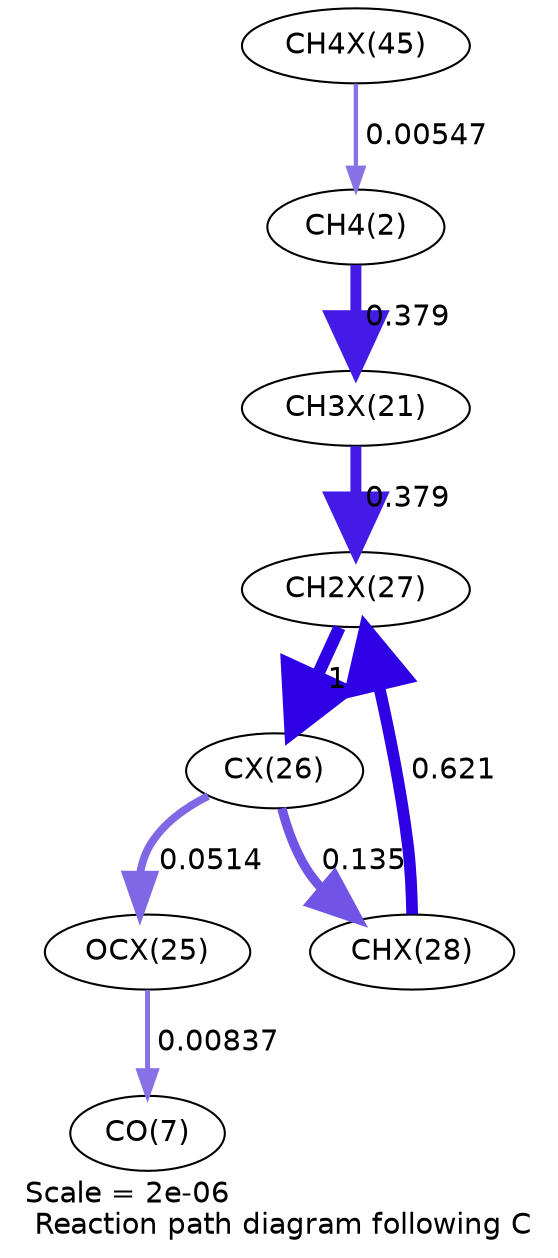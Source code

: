 digraph reaction_paths {
center=1;
s35 -> s4[fontname="Helvetica", penwidth=2.07, arrowsize=1.03, color="0.7, 0.505, 0.9"
, label=" 0.00547"];
s4 -> s27[fontname="Helvetica", penwidth=5.27, arrowsize=2.63, color="0.7, 0.879, 0.9"
, label=" 0.379"];
s27 -> s33[fontname="Helvetica", penwidth=5.27, arrowsize=2.63, color="0.7, 0.879, 0.9"
, label=" 0.379"];
s34 -> s33[fontname="Helvetica", penwidth=5.64, arrowsize=2.82, color="0.7, 1.12, 0.9"
, label=" 0.621"];
s33 -> s32[fontname="Helvetica", penwidth=6, arrowsize=3, color="0.7, 1.5, 0.9"
, label=" 1"];
s32 -> s34[fontname="Helvetica", penwidth=4.49, arrowsize=2.24, color="0.7, 0.635, 0.9"
, label=" 0.135"];
s32 -> s31[fontname="Helvetica", penwidth=3.76, arrowsize=1.88, color="0.7, 0.551, 0.9"
, label=" 0.0514"];
s31 -> s9[fontname="Helvetica", penwidth=2.39, arrowsize=1.19, color="0.7, 0.508, 0.9"
, label=" 0.00837"];
s4 [ fontname="Helvetica", label="CH4(2)"];
s9 [ fontname="Helvetica", label="CO(7)"];
s27 [ fontname="Helvetica", label="CH3X(21)"];
s31 [ fontname="Helvetica", label="OCX(25)"];
s32 [ fontname="Helvetica", label="CX(26)"];
s33 [ fontname="Helvetica", label="CH2X(27)"];
s34 [ fontname="Helvetica", label="CHX(28)"];
s35 [ fontname="Helvetica", label="CH4X(45)"];
 label = "Scale = 2e-06\l Reaction path diagram following C";
 fontname = "Helvetica";
}
